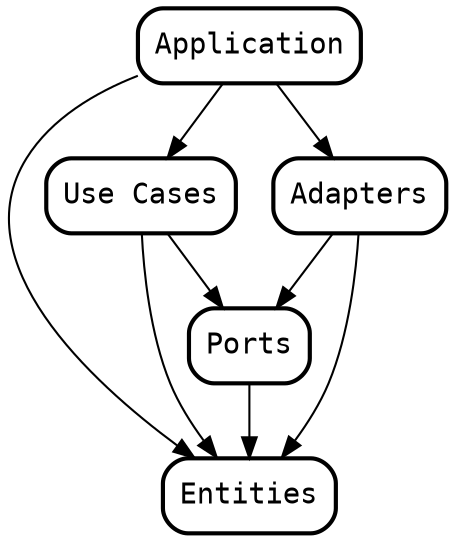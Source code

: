digraph Arch {
    node [
        fontname=monospace
        shape=box
        style="rounded, bold"
    ]
    e [
        label=Entities
    ]
    p [
        label=Ports
    ]
    uc [
        label="Use Cases"
    ]
    ad [
        label=Adapters
    ]
    ap [
        label=Application
    ]

    {uc ad} -> {e p}
    p -> e
    ap -> {uc ad}
    ap -> e [
        weight=0
    ]
}
